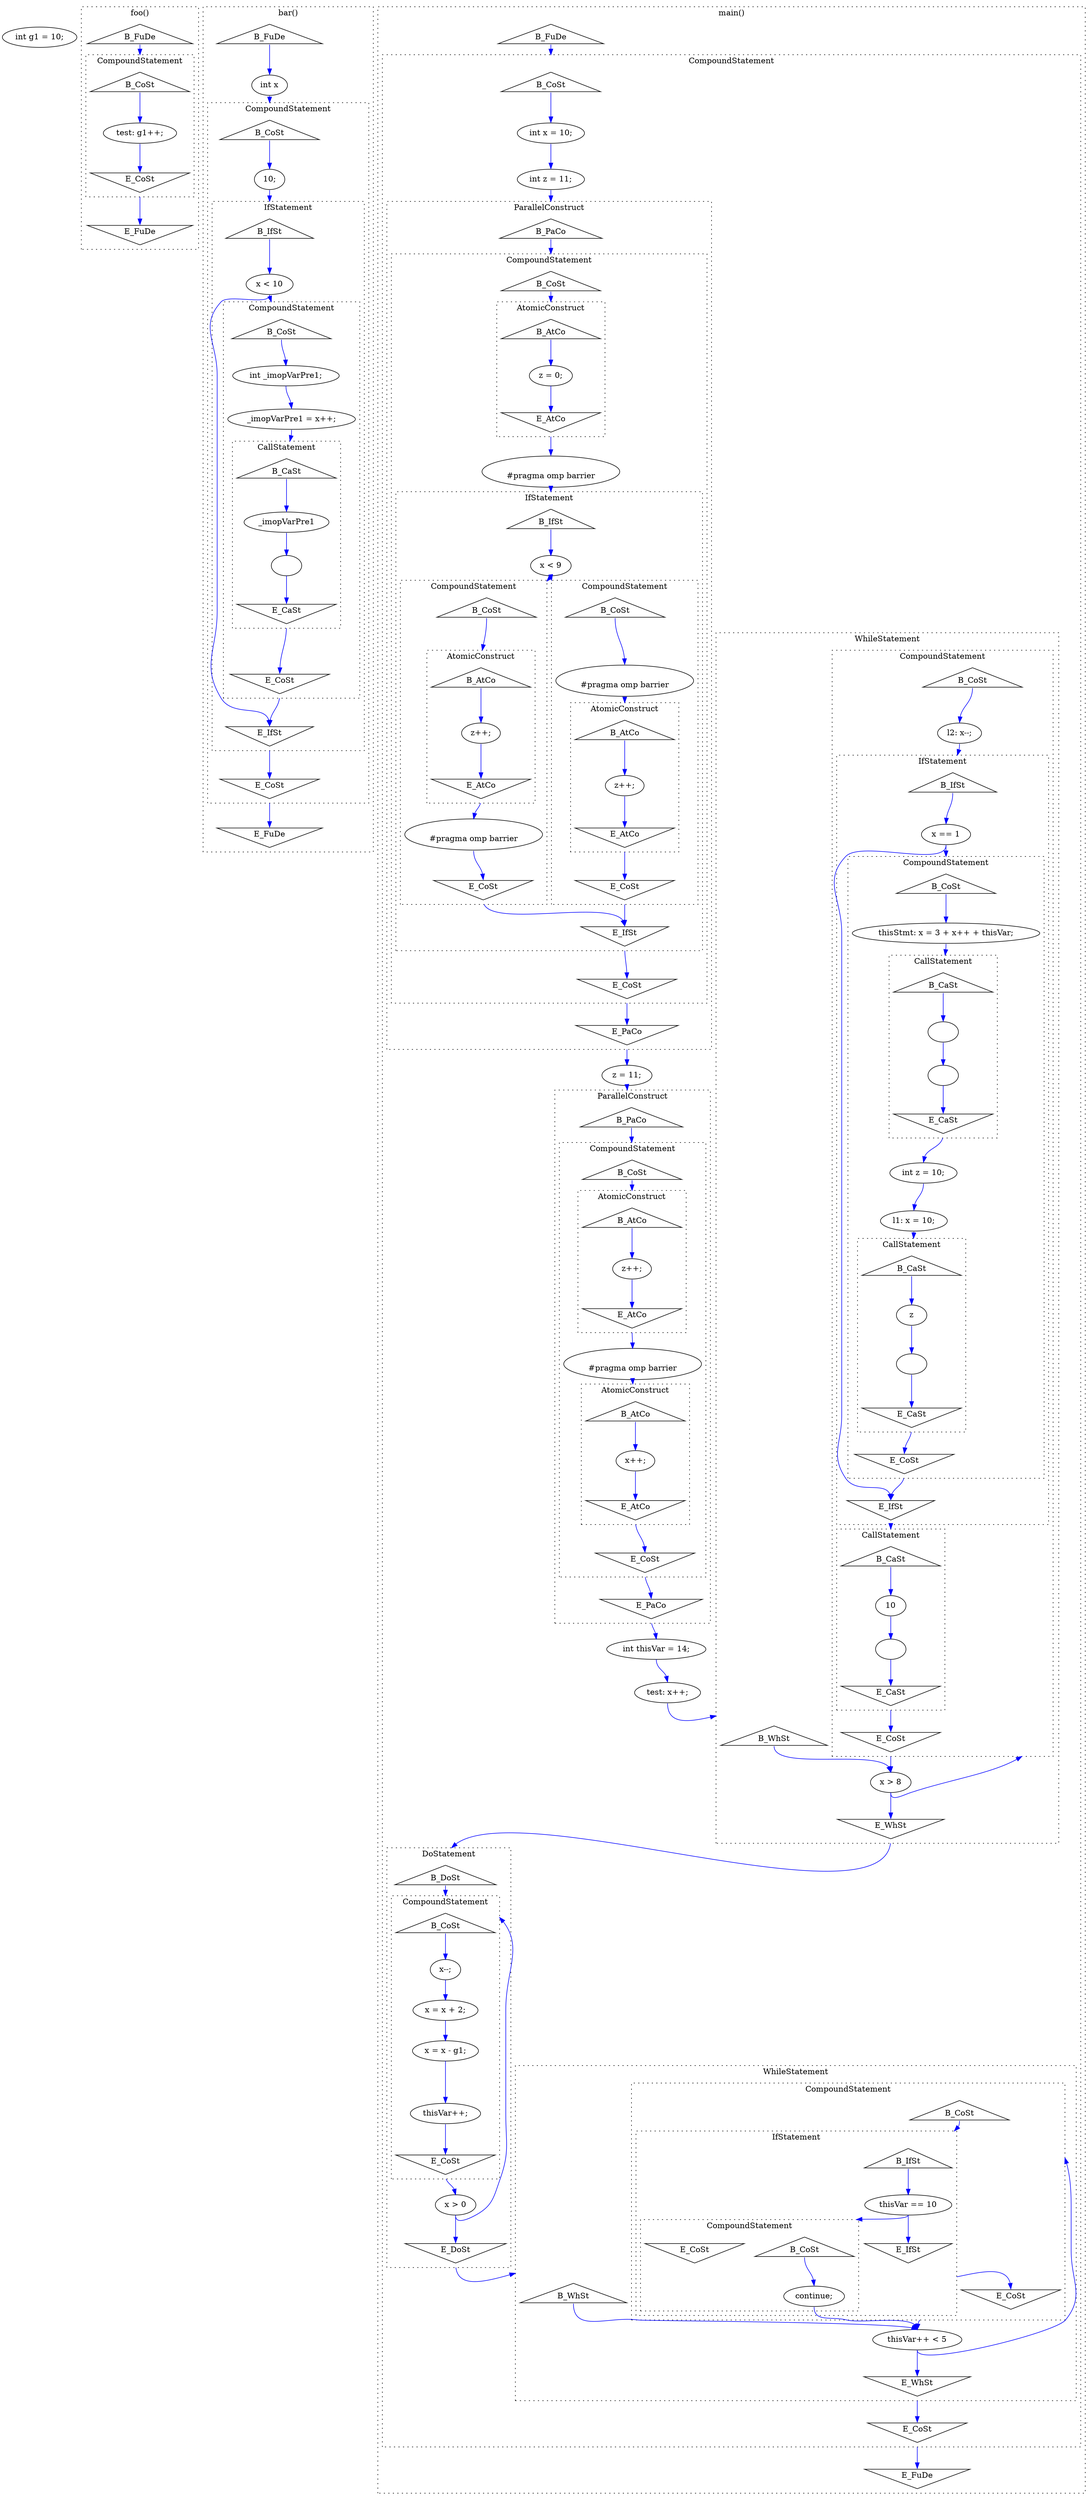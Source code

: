 digraph graph662736689 {
	compound=true;
	edge[color=blue];
	node233996206[label="int g1 = 10;"];
	subgraph cluster1667689440 {
		compound=true;
		style=dotted;
		label="foo()";
		node1157058691[label="B_FuDe", shape="triangle"];
		node40472007[label="E_FuDe", shape="invtriangle"];
		subgraph cluster1909546776 {
			compound=true;
			style=dotted;
			label="CompoundStatement";
			node392781299[label="B_CoSt", shape="triangle"];
			node1822383117[label="E_CoSt", shape="invtriangle"];
			node708890004[label="test: g1++;"];
		}
	}
	subgraph cluster673186785 {
		compound=true;
		style=dotted;
		label="bar()";
		node2142080121[label="B_FuDe", shape="triangle"];
		node1906808037[label="E_FuDe", shape="invtriangle"];
		node21257599[label="int x"];
		subgraph cluster943081537 {
			compound=true;
			style=dotted;
			label="CompoundStatement";
			node683962652[label="B_CoSt", shape="triangle"];
			node1500608548[label="E_CoSt", shape="invtriangle"];
			node753321708[label="10;"];
			subgraph cluster206835546 {
				compound=true;
				style=dotted;
				label="IfStatement";
				node1997287019[label="B_IfSt", shape="triangle"];
				node436546048[label="E_IfSt", shape="invtriangle"];
				node2011791487[label="x < 10"];
				subgraph cluster680779399 {
					compound=true;
					style=dotted;
					label="CompoundStatement";
					node1439337960[label="B_CoSt", shape="triangle"];
					node741669172[label="E_CoSt", shape="invtriangle"];
					node556529265[label="int _imopVarPre1;"];
					node589835301[label="_imopVarPre1 = x++;"];
					subgraph cluster1384010761 {
						compound=true;
						style=dotted;
						label="CallStatement";
						node295221641[label="B_CaSt", shape="triangle"];
						node2147046752[label="E_CaSt", shape="invtriangle"];
						node182259421[label="_imopVarPre1"];
						node2124643775[label=""];
					}
				}
			}
		}
	}
	subgraph cluster1378084334 {
		compound=true;
		style=dotted;
		label="main()";
		node200224114[label="B_FuDe", shape="triangle"];
		node1773283386[label="E_FuDe", shape="invtriangle"];
		subgraph cluster215219944 {
			compound=true;
			style=dotted;
			label="CompoundStatement";
			node1043208434[label="B_CoSt", shape="triangle"];
			node1192171522[label="E_CoSt", shape="invtriangle"];
			node1923598304[label="int x = 10;"];
			node1209702763[label="int z = 11;"];
			subgraph cluster369049246 {
				compound=true;
				style=dotted;
				label="ParallelConstruct";
				node1608297024[label="B_PaCo", shape="triangle"];
				node1841396611[label="E_PaCo", shape="invtriangle"];
				subgraph cluster1525919705 {
					compound=true;
					style=dotted;
					label="CompoundStatement";
					node842741472[label="B_CoSt", shape="triangle"];
					node1156304131[label="E_CoSt", shape="invtriangle"];
					subgraph cluster1332668132 {
						compound=true;
						style=dotted;
						label="AtomicConstruct";
						node1147580192[label="B_AtCo", shape="triangle"];
						node173099767[label="E_AtCo", shape="invtriangle"];
						node306612792[label="z = 0;"];
					}
					node1617550160[label="
#pragma omp barrier
"];
					subgraph cluster1827725498 {
						compound=true;
						style=dotted;
						label="IfStatement";
						node131635550[label="B_IfSt", shape="triangle"];
						node319644606[label="E_IfSt", shape="invtriangle"];
						node1793799654[label="x < 9"];
						subgraph cluster60292059 {
							compound=true;
							style=dotted;
							label="CompoundStatement";
							node869601985[label="B_CoSt", shape="triangle"];
							node1365008457[label="E_CoSt", shape="invtriangle"];
							subgraph cluster1578009262 {
								compound=true;
								style=dotted;
								label="AtomicConstruct";
								node1735507635[label="B_AtCo", shape="triangle"];
								node1362728240[label="E_AtCo", shape="invtriangle"];
								node2003496028[label="z++;"];
							}
							node561959774[label="
#pragma omp barrier
"];
						}
						subgraph cluster116405378 {
							compound=true;
							style=dotted;
							label="CompoundStatement";
							node164974746[label="B_CoSt", shape="triangle"];
							node396283472[label="E_CoSt", shape="invtriangle"];
							node442987331[label="
#pragma omp barrier
"];
							subgraph cluster1026055550 {
								compound=true;
								style=dotted;
								label="AtomicConstruct";
								node1073763441[label="B_AtCo", shape="triangle"];
								node752316209[label="E_AtCo", shape="invtriangle"];
								node978508707[label="z++;"];
							}
						}
					}
				}
			}
			node1484673893[label="z = 11;"];
			subgraph cluster249034932 {
				compound=true;
				style=dotted;
				label="ParallelConstruct";
				node1278254413[label="B_PaCo", shape="triangle"];
				node940584193[label="E_PaCo", shape="invtriangle"];
				subgraph cluster1982787818 {
					compound=true;
					style=dotted;
					label="CompoundStatement";
					node838449246[label="B_CoSt", shape="triangle"];
					node1112414583[label="E_CoSt", shape="invtriangle"];
					subgraph cluster2053591126 {
						compound=true;
						style=dotted;
						label="AtomicConstruct";
						node220309324[label="B_AtCo", shape="triangle"];
						node1850777594[label="E_AtCo", shape="invtriangle"];
						node815320891[label="z++;"];
					}
					node360207322[label="
#pragma omp barrier
"];
					subgraph cluster324457684 {
						compound=true;
						style=dotted;
						label="AtomicConstruct";
						node201576232[label="B_AtCo", shape="triangle"];
						node20094719[label="E_AtCo", shape="invtriangle"];
						node1864869682[label="x++;"];
					}
				}
			}
			node1374754488[label="int thisVar = 14;"];
			node370370379[label="test: x++;"];
			subgraph cluster2125062626 {
				compound=true;
				style=dotted;
				label="WhileStatement";
				node620557167[label="B_WhSt", shape="triangle"];
				node285133380[label="E_WhSt", shape="invtriangle"];
				node1292040526[label="x > 8"];
				subgraph cluster730923082 {
					compound=true;
					style=dotted;
					label="CompoundStatement";
					node550302731[label="B_CoSt", shape="triangle"];
					node800281454[label="E_CoSt", shape="invtriangle"];
					node2122049087[label="l2: x--;"];
					subgraph cluster671471369 {
						compound=true;
						style=dotted;
						label="IfStatement";
						node1055096410[label="B_IfSt", shape="triangle"];
						node782505238[label="E_IfSt", shape="invtriangle"];
						node424398527[label="x == 1"];
						subgraph cluster1403700359 {
							compound=true;
							style=dotted;
							label="CompoundStatement";
							node1387380406[label="B_CoSt", shape="triangle"];
							node658404420[label="E_CoSt", shape="invtriangle"];
							node37926966[label="thisStmt: x = 3 + x++ + thisVar;"];
							subgraph cluster150138649 {
								compound=true;
								style=dotted;
								label="CallStatement";
								node1191654595[label="B_CaSt", shape="triangle"];
								node754177595[label="E_CaSt", shape="invtriangle"];
								node1987375157[label=""];
								node1776374725[label=""];
							}
							node1961501712[label="int z = 10;"];
							node405215542[label="l1: x = 10;"];
							subgraph cluster1810458830 {
								compound=true;
								style=dotted;
								label="CallStatement";
								node2083999882[label="B_CaSt", shape="triangle"];
								node611520720[label="E_CaSt", shape="invtriangle"];
								node271800170[label="z"];
								node1984513847[label=""];
							}
						}
					}
					subgraph cluster1138697171 {
						compound=true;
						style=dotted;
						label="CallStatement";
						node1835073088[label="B_CaSt", shape="triangle"];
						node2032891036[label="E_CaSt", shape="invtriangle"];
						node602423811[label="10"];
						node1363560175[label=""];
					}
				}
			}
			subgraph cluster88646218 {
				compound=true;
				style=dotted;
				label="DoStatement";
				node1128132589[label="B_DoSt", shape="triangle"];
				node711540569[label="E_DoSt", shape="invtriangle"];
				subgraph cluster810267739 {
					compound=true;
					style=dotted;
					label="CompoundStatement";
					node1916575798[label="B_CoSt", shape="triangle"];
					node633240419[label="E_CoSt", shape="invtriangle"];
					node1704491411[label="x--;"];
					node1710814638[label="x = x + 2;"];
					node1383519982[label="x = x - g1;"];
					node823914581[label="thisVar++;"];
				}
				node718571091[label="x > 0"];
			}
			subgraph cluster292138977 {
				compound=true;
				style=dotted;
				label="WhileStatement";
				node748842359[label="B_WhSt", shape="triangle"];
				node1208532123[label="E_WhSt", shape="invtriangle"];
				node333392524[label="thisVar++ < 5"];
				subgraph cluster648936749 {
					compound=true;
					style=dotted;
					label="CompoundStatement";
					node859236022[label="B_CoSt", shape="triangle"];
					node2084559714[label="E_CoSt", shape="invtriangle"];
					subgraph cluster1923999715 {
						compound=true;
						style=dotted;
						label="IfStatement";
						node596706728[label="B_IfSt", shape="triangle"];
						node1070501849[label="E_IfSt", shape="invtriangle"];
						node1443055846[label="thisVar == 10"];
						subgraph cluster800735172 {
							compound=true;
							style=dotted;
							label="CompoundStatement";
							node79644918[label="B_CoSt", shape="triangle"];
							node1107985860[label="E_CoSt", shape="invtriangle"];
							node939199469[label="continue;"];
						}
					}
				}
			}
		}
	}
	node1157058691 -> node392781299[tailport=s, headport=n, weight=8, lhead=cluster1909546776];
	node392781299 -> node708890004[tailport=s, headport=n, weight=8];
	node708890004 -> node1822383117[weight=8, tailport=s, headport=n];
	node1822383117 -> node40472007[tailport=s, headport=n, weight=8, ltail=cluster1909546776];
	node2142080121 -> node21257599[tailport=s, headport=n, weight=8];
	node21257599 -> node683962652[lhead=cluster943081537, weight=8, tailport=s, headport=n];
	node683962652 -> node753321708[tailport=s, headport=n, weight=8];
	node753321708 -> node1997287019[lhead=cluster206835546, weight=8, tailport=s, headport=n];
	node1997287019 -> node2011791487[tailport=s, headport=n, weight=8];
	node2011791487 -> node1439337960[lhead=cluster680779399, weight=8, tailport=s, headport=n];
	node2011791487 -> node436546048[weight=8, tailport=s, headport=n];
	node1439337960 -> node556529265[tailport=s, headport=n, weight=8];
	node556529265 -> node589835301[weight=8, tailport=s, headport=n];
	node589835301 -> node295221641[lhead=cluster1384010761, weight=8, tailport=s, headport=n];
	node295221641 -> node182259421[tailport=s, headport=n, weight=8];
	node182259421 -> node2124643775[weight=8, tailport=s, headport=n];
	node2124643775 -> node2147046752[weight=8, tailport=s, headport=n];
	node2147046752 -> node741669172[tailport=s, headport=n, weight=8, ltail=cluster1384010761];
	node741669172 -> node436546048[tailport=s, headport=n, weight=8, ltail=cluster680779399];
	node436546048 -> node1500608548[tailport=s, headport=n, weight=8, ltail=cluster206835546];
	node1500608548 -> node1906808037[tailport=s, headport=n, weight=8, ltail=cluster943081537];
	node200224114 -> node1043208434[tailport=s, headport=n, weight=8, lhead=cluster215219944];
	node1043208434 -> node1923598304[tailport=s, headport=n, weight=8];
	node1923598304 -> node1209702763[weight=8, tailport=s, headport=n];
	node1209702763 -> node1608297024[lhead=cluster369049246, weight=8, tailport=s, headport=n];
	node1608297024 -> node842741472[tailport=s, headport=n, weight=8, lhead=cluster1525919705];
	node842741472 -> node1147580192[tailport=s, headport=n, weight=8, lhead=cluster1332668132];
	node1147580192 -> node306612792[tailport=s, headport=n, weight=8];
	node306612792 -> node173099767[weight=8, tailport=s, headport=n];
	node173099767 -> node1617550160[tailport=s, headport=n, weight=8, ltail=cluster1332668132];
	node1617550160 -> node131635550[lhead=cluster1827725498, weight=8, tailport=s, headport=n];
	node131635550 -> node1793799654[tailport=s, headport=n, weight=8];
	node1793799654 -> node869601985[lhead=cluster60292059, weight=8, tailport=s, headport=n];
	node1793799654 -> node164974746[lhead=cluster116405378, weight=8, tailport=s, headport=n];
	node869601985 -> node1735507635[tailport=s, headport=n, weight=8, lhead=cluster1578009262];
	node1735507635 -> node2003496028[tailport=s, headport=n, weight=8];
	node2003496028 -> node1362728240[weight=8, tailport=s, headport=n];
	node1362728240 -> node561959774[tailport=s, headport=n, weight=8, ltail=cluster1578009262];
	node561959774 -> node1365008457[weight=8, tailport=s, headport=n];
	node1365008457 -> node319644606[tailport=s, headport=n, weight=8, ltail=cluster60292059];
	node164974746 -> node442987331[tailport=s, headport=n, weight=8];
	node442987331 -> node1073763441[lhead=cluster1026055550, weight=8, tailport=s, headport=n];
	node1073763441 -> node978508707[tailport=s, headport=n, weight=8];
	node978508707 -> node752316209[weight=8, tailport=s, headport=n];
	node752316209 -> node396283472[tailport=s, headport=n, weight=8, ltail=cluster1026055550];
	node396283472 -> node319644606[tailport=s, headport=n, weight=8, ltail=cluster116405378];
	node319644606 -> node1156304131[tailport=s, headport=n, weight=8, ltail=cluster1827725498];
	node1156304131 -> node1841396611[tailport=s, headport=n, weight=8, ltail=cluster1525919705];
	node1841396611 -> node1484673893[tailport=s, headport=n, weight=8, ltail=cluster369049246];
	node1484673893 -> node1278254413[lhead=cluster249034932, weight=8, tailport=s, headport=n];
	node1278254413 -> node838449246[tailport=s, headport=n, weight=8, lhead=cluster1982787818];
	node838449246 -> node220309324[tailport=s, headport=n, weight=8, lhead=cluster2053591126];
	node220309324 -> node815320891[tailport=s, headport=n, weight=8];
	node815320891 -> node1850777594[weight=8, tailport=s, headport=n];
	node1850777594 -> node360207322[tailport=s, headport=n, weight=8, ltail=cluster2053591126];
	node360207322 -> node201576232[lhead=cluster324457684, weight=8, tailport=s, headport=n];
	node201576232 -> node1864869682[tailport=s, headport=n, weight=8];
	node1864869682 -> node20094719[weight=8, tailport=s, headport=n];
	node20094719 -> node1112414583[tailport=s, headport=n, weight=8, ltail=cluster324457684];
	node1112414583 -> node940584193[tailport=s, headport=n, weight=8, ltail=cluster1982787818];
	node940584193 -> node1374754488[tailport=s, headport=n, weight=8, ltail=cluster249034932];
	node1374754488 -> node370370379[weight=8, tailport=s, headport=n];
	node370370379 -> node620557167[lhead=cluster2125062626, weight=8, tailport=s, headport=n];
	node620557167 -> node1292040526[tailport=s, headport=n, weight=8];
	node1292040526 -> node550302731[lhead=cluster730923082, weight=8, tailport=s, headport=n];
	node1292040526 -> node285133380[weight=8, tailport=s, headport=n];
	node550302731 -> node2122049087[tailport=s, headport=n, weight=8];
	node2122049087 -> node1055096410[lhead=cluster671471369, weight=8, tailport=s, headport=n];
	node1055096410 -> node424398527[tailport=s, headport=n, weight=8];
	node424398527 -> node1387380406[lhead=cluster1403700359, weight=8, tailport=s, headport=n];
	node424398527 -> node782505238[weight=8, tailport=s, headport=n];
	node1387380406 -> node37926966[tailport=s, headport=n, weight=8];
	node37926966 -> node1191654595[lhead=cluster150138649, weight=8, tailport=s, headport=n];
	node1191654595 -> node1987375157[tailport=s, headport=n, weight=8];
	node1987375157 -> node1776374725[weight=8, tailport=s, headport=n];
	node1776374725 -> node754177595[weight=8, tailport=s, headport=n];
	node754177595 -> node1961501712[tailport=s, headport=n, weight=8, ltail=cluster150138649];
	node1961501712 -> node405215542[weight=8, tailport=s, headport=n];
	node405215542 -> node2083999882[lhead=cluster1810458830, weight=8, tailport=s, headport=n];
	node2083999882 -> node271800170[tailport=s, headport=n, weight=8];
	node271800170 -> node1984513847[weight=8, tailport=s, headport=n];
	node1984513847 -> node611520720[weight=8, tailport=s, headport=n];
	node611520720 -> node658404420[tailport=s, headport=n, weight=8, ltail=cluster1810458830];
	node658404420 -> node782505238[tailport=s, headport=n, weight=8, ltail=cluster1403700359];
	node782505238 -> node1835073088[tailport=s, headport=n, ltail=cluster671471369, lhead=cluster1138697171];
	node1835073088 -> node602423811[tailport=s, headport=n, weight=8];
	node602423811 -> node1363560175[weight=8, tailport=s, headport=n];
	node1363560175 -> node2032891036[weight=8, tailport=s, headport=n];
	node2032891036 -> node800281454[tailport=s, headport=n, weight=8, ltail=cluster1138697171];
	node800281454 -> node1292040526[tailport=s, headport=n, weight=8, ltail=cluster730923082];
	node285133380 -> node1128132589[tailport=s, headport=n, ltail=cluster2125062626, lhead=cluster88646218];
	node1128132589 -> node1916575798[tailport=s, headport=n, weight=8, lhead=cluster810267739];
	node1916575798 -> node1704491411[tailport=s, headport=n, weight=8];
	node1704491411 -> node1710814638[weight=8, tailport=s, headport=n];
	node1710814638 -> node1383519982[weight=8, tailport=s, headport=n];
	node1383519982 -> node823914581[weight=8, tailport=s, headport=n];
	node823914581 -> node633240419[weight=8, tailport=s, headport=n];
	node633240419 -> node718571091[tailport=s, headport=n, weight=8, ltail=cluster810267739];
	node718571091 -> node1916575798[lhead=cluster810267739, weight=8, tailport=s, headport=n];
	node718571091 -> node711540569[weight=8, tailport=s, headport=n];
	node711540569 -> node748842359[tailport=s, headport=n, ltail=cluster88646218, lhead=cluster292138977];
	node748842359 -> node333392524[tailport=s, headport=n, weight=8];
	node333392524 -> node859236022[lhead=cluster648936749, weight=8, tailport=s, headport=n];
	node333392524 -> node1208532123[weight=8, tailport=s, headport=n];
	node859236022 -> node596706728[tailport=s, headport=n, weight=8, lhead=cluster1923999715];
	node596706728 -> node1443055846[tailport=s, headport=n, weight=8];
	node1443055846 -> node79644918[lhead=cluster800735172, weight=8, tailport=s, headport=n];
	node1443055846 -> node1070501849[weight=8, tailport=s, headport=n];
	node79644918 -> node939199469[tailport=s, headport=n, weight=8];
	node939199469 -> node333392524[weight=8, tailport=s, headport=n];
	node1070501849 -> node2084559714[tailport=s, headport=n, weight=8, ltail=cluster1923999715];
	node2084559714 -> node333392524[tailport=s, headport=n, weight=8, ltail=cluster648936749];
	node1208532123 -> node1192171522[tailport=s, headport=n, weight=8, ltail=cluster292138977];
	node1192171522 -> node1773283386[tailport=s, headport=n, weight=8, ltail=cluster215219944];
}
